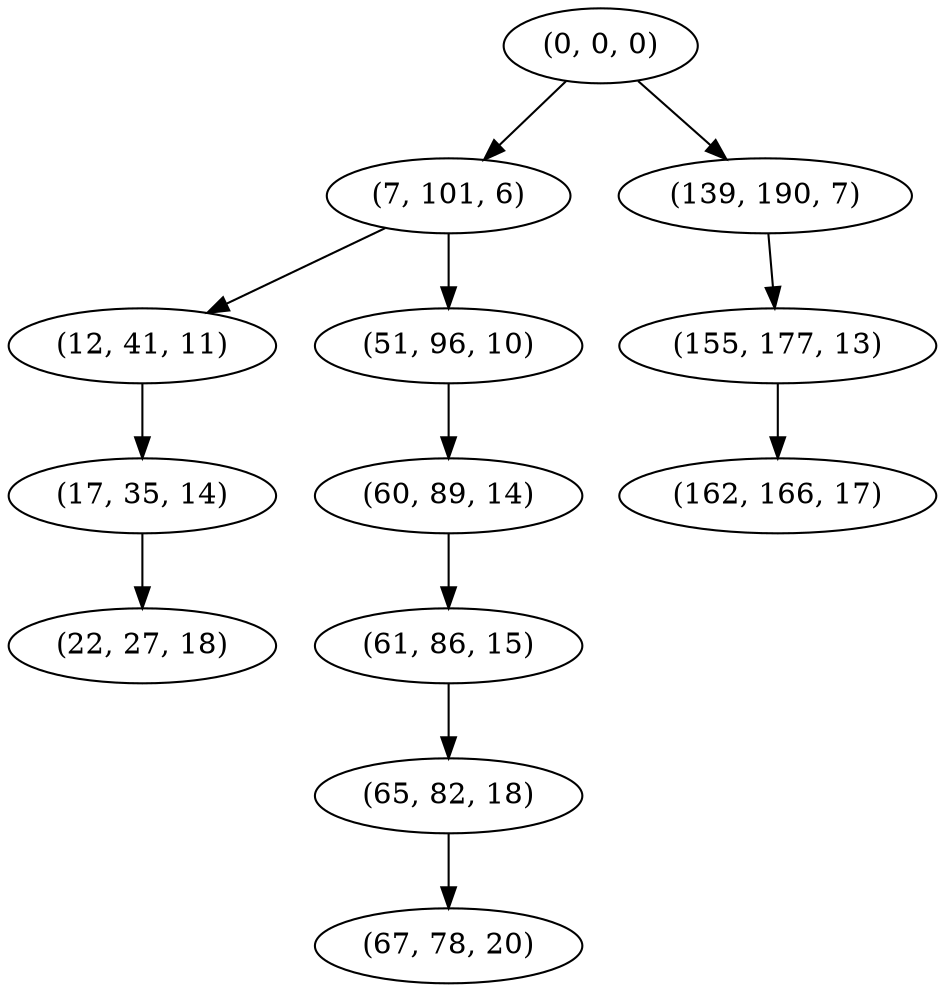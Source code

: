 digraph tree {
    "(0, 0, 0)";
    "(7, 101, 6)";
    "(12, 41, 11)";
    "(17, 35, 14)";
    "(22, 27, 18)";
    "(51, 96, 10)";
    "(60, 89, 14)";
    "(61, 86, 15)";
    "(65, 82, 18)";
    "(67, 78, 20)";
    "(139, 190, 7)";
    "(155, 177, 13)";
    "(162, 166, 17)";
    "(0, 0, 0)" -> "(7, 101, 6)";
    "(0, 0, 0)" -> "(139, 190, 7)";
    "(7, 101, 6)" -> "(12, 41, 11)";
    "(7, 101, 6)" -> "(51, 96, 10)";
    "(12, 41, 11)" -> "(17, 35, 14)";
    "(17, 35, 14)" -> "(22, 27, 18)";
    "(51, 96, 10)" -> "(60, 89, 14)";
    "(60, 89, 14)" -> "(61, 86, 15)";
    "(61, 86, 15)" -> "(65, 82, 18)";
    "(65, 82, 18)" -> "(67, 78, 20)";
    "(139, 190, 7)" -> "(155, 177, 13)";
    "(155, 177, 13)" -> "(162, 166, 17)";
}
